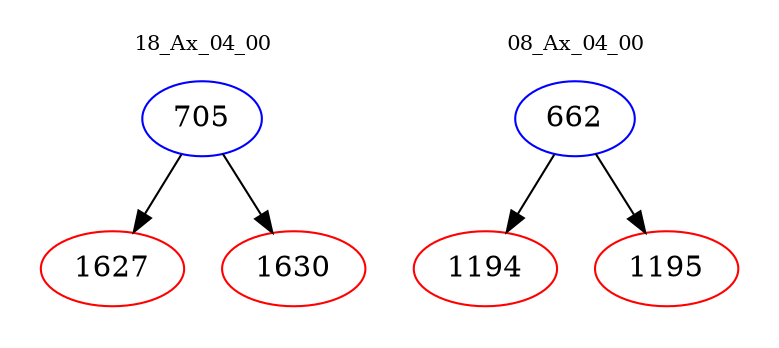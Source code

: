 digraph{
subgraph cluster_0 {
color = white
label = "18_Ax_04_00";
fontsize=10;
T0_705 [label="705", color="blue"]
T0_705 -> T0_1627 [color="black"]
T0_1627 [label="1627", color="red"]
T0_705 -> T0_1630 [color="black"]
T0_1630 [label="1630", color="red"]
}
subgraph cluster_1 {
color = white
label = "08_Ax_04_00";
fontsize=10;
T1_662 [label="662", color="blue"]
T1_662 -> T1_1194 [color="black"]
T1_1194 [label="1194", color="red"]
T1_662 -> T1_1195 [color="black"]
T1_1195 [label="1195", color="red"]
}
}
